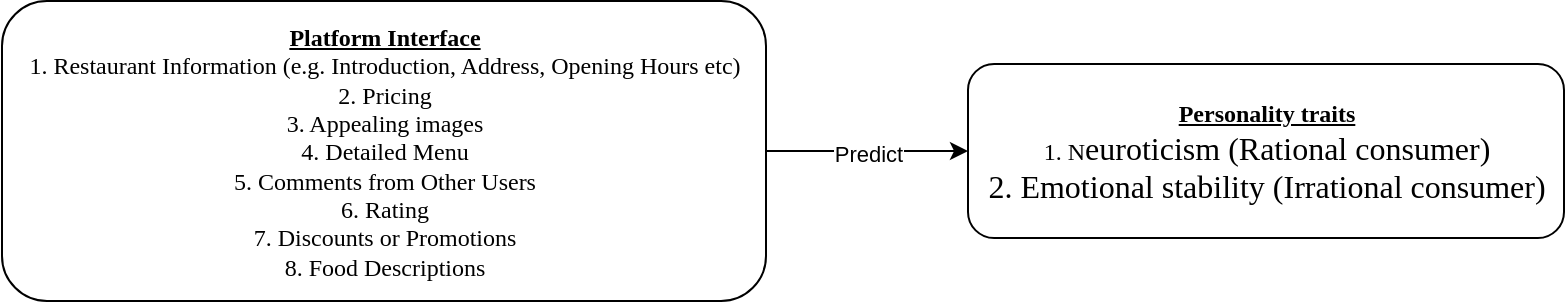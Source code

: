 <mxfile version="24.2.7" type="device">
  <diagram name="Page-1" id="qd42_cRScA-7mCduzSiI">
    <mxGraphModel dx="1233" dy="866" grid="0" gridSize="10" guides="1" tooltips="1" connect="1" arrows="1" fold="1" page="1" pageScale="1" pageWidth="827" pageHeight="1169" math="0" shadow="0">
      <root>
        <mxCell id="0" />
        <mxCell id="1" parent="0" />
        <mxCell id="a5YrcRE4Wecgf8cgH6mA-1" value="&lt;u&gt;Platform Interface&lt;/u&gt;&lt;br&gt;&lt;span style=&quot;font-weight: normal;&quot;&gt;1. Restaurant Information (e.g. Introduction, Address, Opening Hours etc)&lt;/span&gt;&lt;br&gt;&lt;span style=&quot;font-weight: normal;&quot;&gt;2. Pricing&lt;/span&gt;&lt;br&gt;&lt;span style=&quot;font-weight: normal;&quot;&gt;3. Appealing images&lt;/span&gt;&lt;br&gt;&lt;span style=&quot;font-weight: normal;&quot;&gt;4. Detailed Menu&lt;/span&gt;&lt;br&gt;&lt;span style=&quot;font-weight: normal;&quot;&gt;5. Comments from Other Users&lt;/span&gt;&lt;br&gt;&lt;span style=&quot;font-weight: normal;&quot;&gt;6. Rating&lt;/span&gt;&lt;br&gt;&lt;span style=&quot;font-weight: normal;&quot;&gt;7. Discounts or Promotions&lt;/span&gt;&lt;br&gt;&lt;span style=&quot;font-weight: normal;&quot;&gt;8. Food Descriptions&lt;/span&gt;" style="rounded=1;align=center;fontFamily=Times New Roman;fontStyle=1;html=1;" parent="1" vertex="1">
          <mxGeometry x="29" y="157.5" width="382" height="150" as="geometry" />
        </mxCell>
        <mxCell id="a5YrcRE4Wecgf8cgH6mA-2" value="" style="endArrow=classic;html=1;rounded=0;exitX=1;exitY=0.5;exitDx=0;exitDy=0;entryX=0;entryY=0.5;entryDx=0;entryDy=0;" parent="1" source="a5YrcRE4Wecgf8cgH6mA-1" target="a5YrcRE4Wecgf8cgH6mA-4" edge="1">
          <mxGeometry width="50" height="50" relative="1" as="geometry">
            <mxPoint x="390" y="300" as="sourcePoint" />
            <mxPoint x="410" y="200" as="targetPoint" />
          </mxGeometry>
        </mxCell>
        <mxCell id="ukGndHKazAS3xRgWY8Nm-1" value="Predict" style="edgeLabel;html=1;align=center;verticalAlign=middle;resizable=0;points=[];" parent="a5YrcRE4Wecgf8cgH6mA-2" vertex="1" connectable="0">
          <mxGeometry x="0.001" y="-1" relative="1" as="geometry">
            <mxPoint as="offset" />
          </mxGeometry>
        </mxCell>
        <mxCell id="a5YrcRE4Wecgf8cgH6mA-4" value="&lt;b&gt;&lt;u&gt;Personality traits&lt;/u&gt;&lt;/b&gt;&lt;br&gt;1. N&lt;span style=&quot;font-size:12.0pt;mso-bidi-font-size:11.0pt;&lt;br/&gt;line-height:107%;font-family:&amp;quot;Times New Roman&amp;quot;,serif;mso-fareast-font-family:&lt;br/&gt;PMingLiU;mso-fareast-theme-font:minor-fareast;mso-ansi-language:EN-HK;&lt;br/&gt;mso-fareast-language:ZH-TW;mso-bidi-language:AR-SA&quot;&gt;euroticism (R&lt;/span&gt;&lt;span style=&quot;font-size:12.0pt;mso-bidi-font-size:11.0pt;&lt;br/&gt;line-height:107%;font-family:&amp;quot;Times New Roman&amp;quot;,serif;mso-fareast-font-family:&lt;br/&gt;PMingLiU;mso-fareast-theme-font:minor-fareast;mso-ansi-language:EN-HK;&lt;br/&gt;mso-fareast-language:ZH-TW;mso-bidi-language:AR-SA&quot;&gt;ational consumer&lt;/span&gt;&lt;span style=&quot;font-size:12.0pt;mso-bidi-font-size:11.0pt;&lt;br/&gt;line-height:107%;font-family:&amp;quot;Times New Roman&amp;quot;,serif;mso-fareast-font-family:&lt;br/&gt;PMingLiU;mso-fareast-theme-font:minor-fareast;mso-ansi-language:EN-HK;&lt;br/&gt;mso-fareast-language:ZH-TW;mso-bidi-language:AR-SA&quot;&gt;)&lt;/span&gt;&lt;div&gt;&lt;span style=&quot;font-size:12.0pt;mso-bidi-font-size:11.0pt;&lt;br/&gt;line-height:107%;font-family:&amp;quot;Times New Roman&amp;quot;,serif;mso-fareast-font-family:&lt;br/&gt;PMingLiU;mso-fareast-theme-font:minor-fareast;mso-ansi-language:EN-HK;&lt;br/&gt;mso-fareast-language:ZH-TW;mso-bidi-language:AR-SA&quot;&gt;&lt;span style=&quot;font-size: 12pt; line-height: 107%;&quot;&gt;2. Emotional stability (Ir&lt;/span&gt;&lt;/span&gt;&lt;span style=&quot;font-family: &amp;quot;Times New Roman&amp;quot;, serif; font-size: 12pt; background-color: initial;&quot;&gt;rational consumer)&lt;/span&gt;&lt;span style=&quot;font-size:12.0pt;mso-bidi-font-size:11.0pt;&lt;br/&gt;line-height:107%;font-family:&amp;quot;Times New Roman&amp;quot;,serif;mso-fareast-font-family:&lt;br/&gt;PMingLiU;mso-fareast-theme-font:minor-fareast;mso-ansi-language:EN-HK;&lt;br/&gt;mso-fareast-language:ZH-TW;mso-bidi-language:AR-SA&quot;&gt;&lt;br&gt;&lt;/span&gt;&lt;/div&gt;" style="rounded=1;fontFamily=Times New Roman;align=center;fontStyle=0;html=1;" parent="1" vertex="1">
          <mxGeometry x="512" y="189" width="298" height="87" as="geometry" />
        </mxCell>
      </root>
    </mxGraphModel>
  </diagram>
</mxfile>
